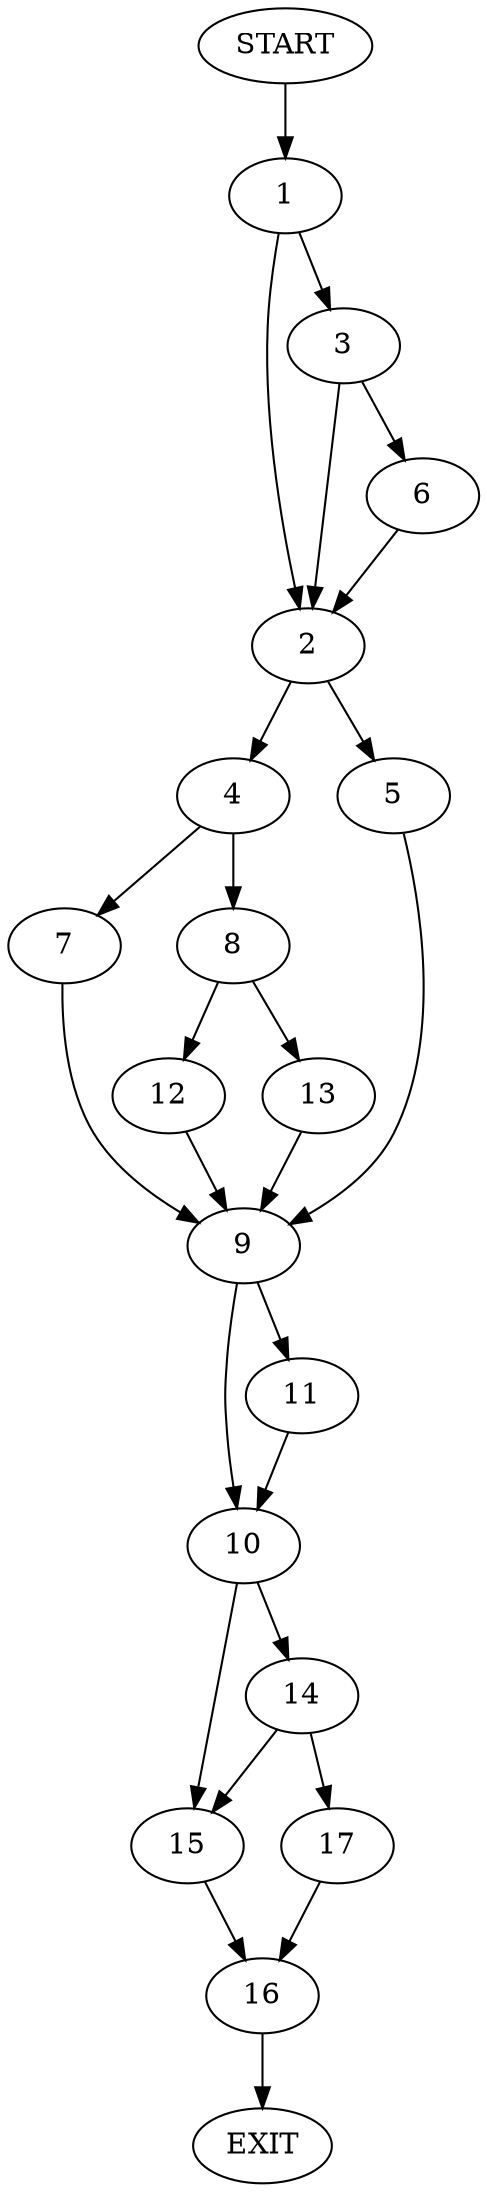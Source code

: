 digraph {
0 [label="START"]
18 [label="EXIT"]
0 -> 1
1 -> 2
1 -> 3
2 -> 4
2 -> 5
3 -> 2
3 -> 6
6 -> 2
4 -> 7
4 -> 8
5 -> 9
9 -> 10
9 -> 11
8 -> 12
8 -> 13
7 -> 9
12 -> 9
13 -> 9
11 -> 10
10 -> 14
10 -> 15
15 -> 16
14 -> 17
14 -> 15
17 -> 16
16 -> 18
}
